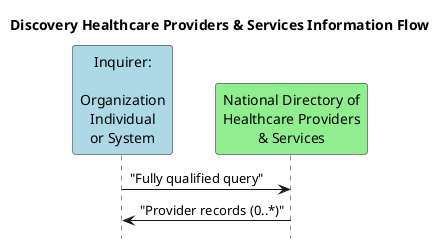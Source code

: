 @startuml
hide footbox
title  Discovery Healthcare Providers & Services Information Flow
participant "Inquirer:\n\nOrganization\nIndividual\nor System" as Inquirer #LightBlue
participant "National Directory of\nHealthcare Providers\n& Services" as ndh #LightGreen




Inquirer -> ndh: "Fully qualified query"
ndh -> Inquirer: "Provider records (0..*)"




@enduml
